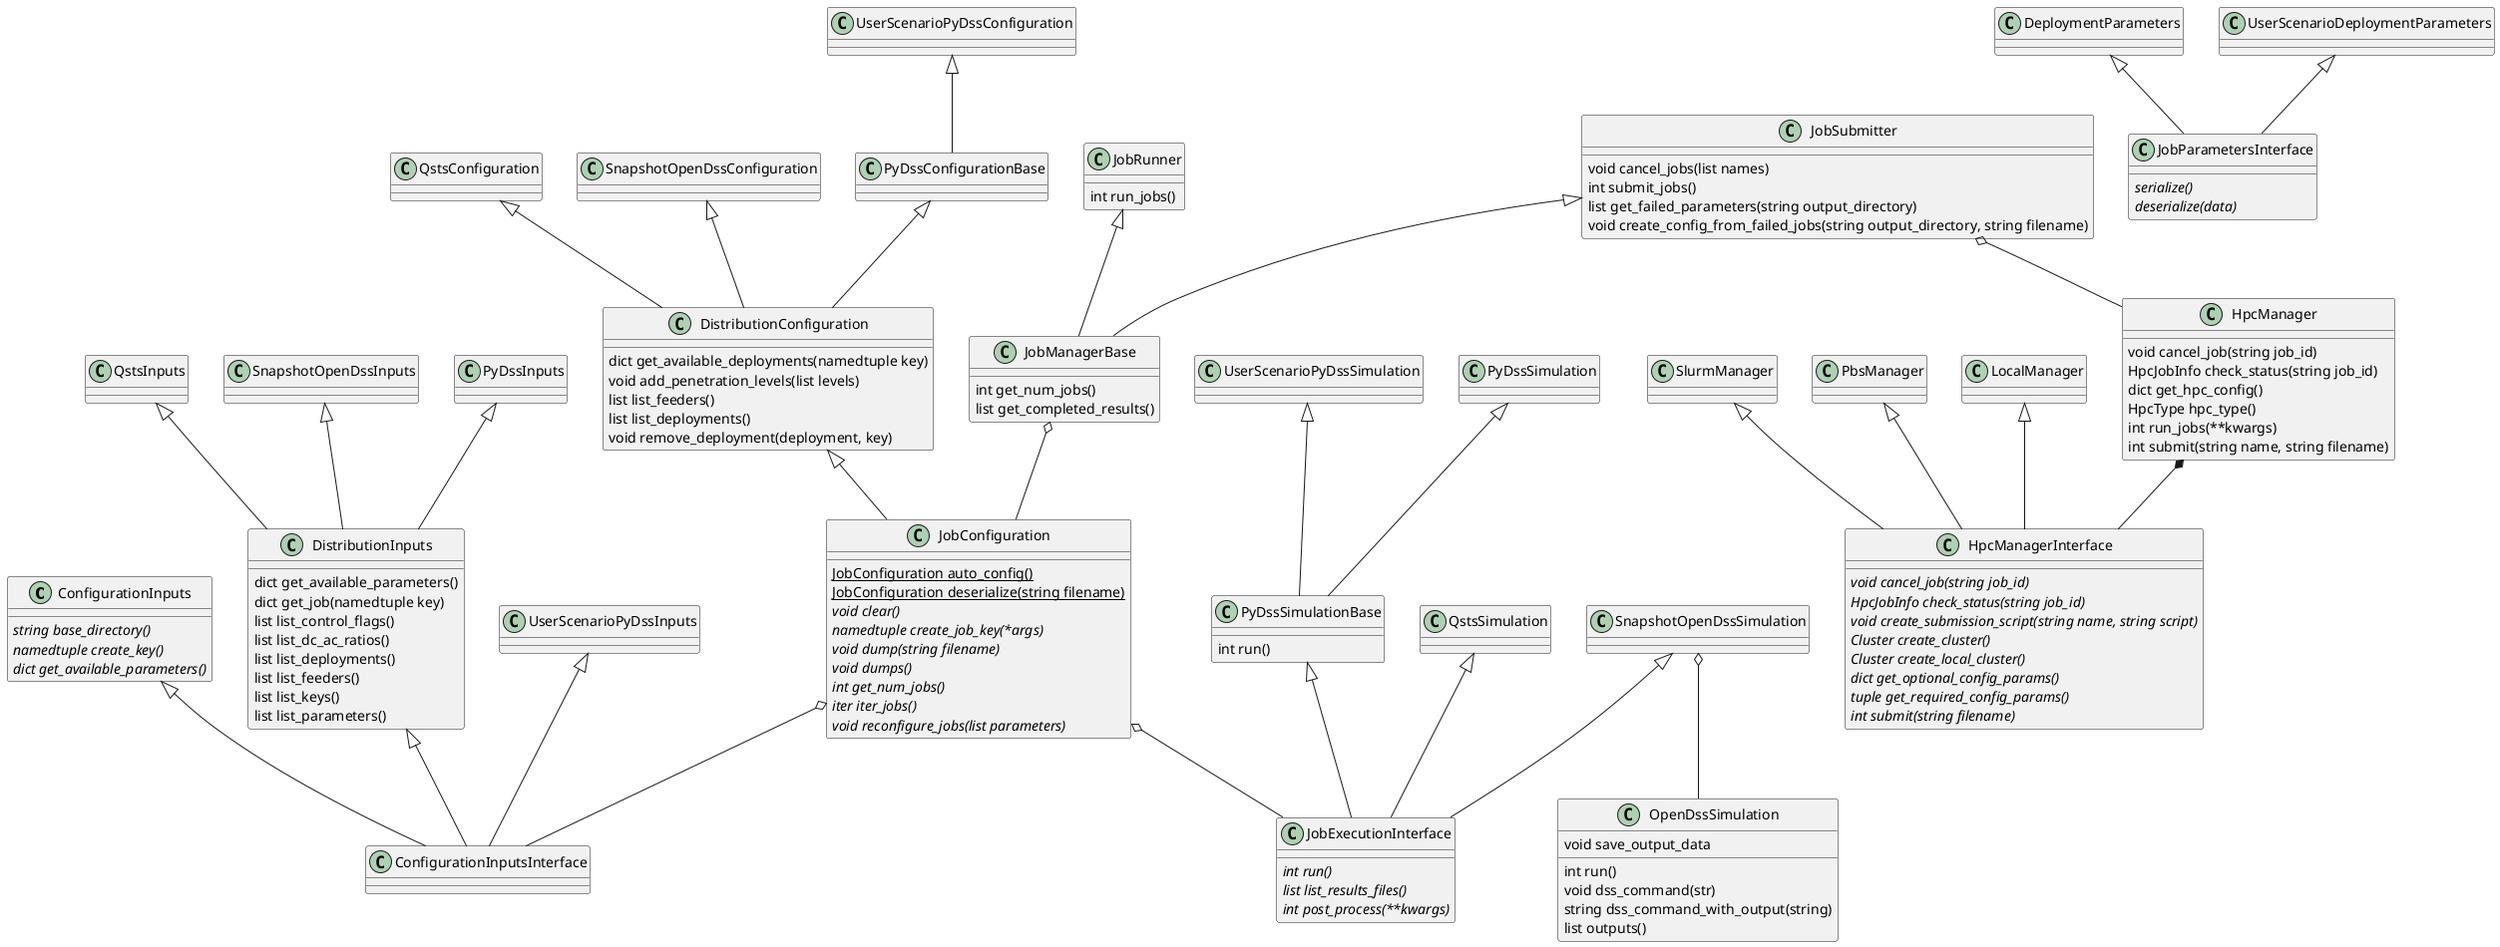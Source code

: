 
@startuml

class ConfigurationInputs {
    {abstract} string base_directory()
    {abstract} namedtuple create_key()
    {abstract} dict get_available_parameters()
}

class DistributionInputs {
    dict get_available_parameters()
    dict get_job(namedtuple key)
    list list_control_flags()
    list list_dc_ac_ratios()
    list list_deployments()
    list list_feeders()
    list list_keys()
    list list_parameters()
}

ConfigurationInputs <|-- ConfigurationInputsInterface
DistributionInputs <|-- ConfigurationInputsInterface
UserScenarioPyDssInputs <|-- ConfigurationInputsInterface

QstsInputs <|-- DistributionInputs
SnapshotOpenDssInputs <|-- DistributionInputs
PyDssInputs <|-- DistributionInputs

class JobParametersInterface {
    {abstract} serialize()
    {abstract} deserialize(data)
}

DeploymentParameters <|-- JobParametersInterface
UserScenarioDeploymentParameters <|-- JobParametersInterface

class JobExecutionInterface {
    {abstract} int run()
    {abstract} list list_results_files()
    {abstract} int post_process(**kwargs)
}

class OpenDssSimulation {
    int run()
    void dss_command(str)
    string dss_command_with_output(string)
    list outputs()
    void save_output_data
}

class PyDssSimulationBase {
    int run()
}

QstsSimulation <|-- JobExecutionInterface
PyDssSimulationBase <|-- JobExecutionInterface
UserScenarioPyDssSimulation <|-- PyDssSimulationBase
PyDssSimulation <|-- PyDssSimulationBase
SnapshotOpenDssSimulation <|-- JobExecutionInterface
SnapshotOpenDssSimulation o-- OpenDssSimulation

class JobConfiguration {
    {static} JobConfiguration auto_config()
    {static} JobConfiguration deserialize(string filename)
    {abstract} void clear()
    {abstract} namedtuple create_job_key(*args)
    {abstract} void dump(string filename)
    {abstract} void dumps()
    {abstract} int get_num_jobs()
    {abstract} iter iter_jobs()
    {abstract} void reconfigure_jobs(list parameters)
}

JobConfiguration o-- ConfigurationInputsInterface
JobConfiguration o-- JobExecutionInterface

class DistributionConfiguration {
    dict get_available_deployments(namedtuple key)
    void add_penetration_levels(list levels)
    list list_feeders()
    list list_deployments()
    void remove_deployment(deployment, key)
}

DistributionConfiguration <|-- JobConfiguration

QstsConfiguration <|-- DistributionConfiguration
SnapshotOpenDssConfiguration <|-- DistributionConfiguration
PyDssConfigurationBase <|-- DistributionConfiguration
UserScenarioPyDssConfiguration <|-- PyDssConfigurationBase

class JobManagerBase {
    int get_num_jobs()
    list get_completed_results()
}

class JobSubmitter {
    void cancel_jobs(list names)
    int submit_jobs()
    list get_failed_parameters(string output_directory)
    void create_config_from_failed_jobs(string output_directory, string filename)
}

class JobRunner {
    int run_jobs()
}

JobSubmitter <|-- JobManagerBase
JobRunner <|-- JobManagerBase

JobManagerBase o-- JobConfiguration

class HpcManagerInterface {
    {abstract} void cancel_job(string job_id)
    {abstract} HpcJobInfo check_status(string job_id)
    {abstract} void create_submission_script(string name, string script)
    {abstract} Cluster create_cluster()
    {abstract} Cluster create_local_cluster()
    {abstract} dict get_optional_config_params()
    {abstract} tuple get_required_config_params()
    {abstract} int submit(string filename)
}

SlurmManager <|-- HpcManagerInterface
PbsManager <|-- HpcManagerInterface
LocalManager <|-- HpcManagerInterface

class HpcManager {
    void cancel_job(string job_id)
    HpcJobInfo check_status(string job_id)
    dict get_hpc_config()
    HpcType hpc_type()
    int run_jobs(**kwargs)
    int submit(string name, string filename)
}

HpcManager *-- HpcManagerInterface

JobSubmitter o-- HpcManager

@enduml
